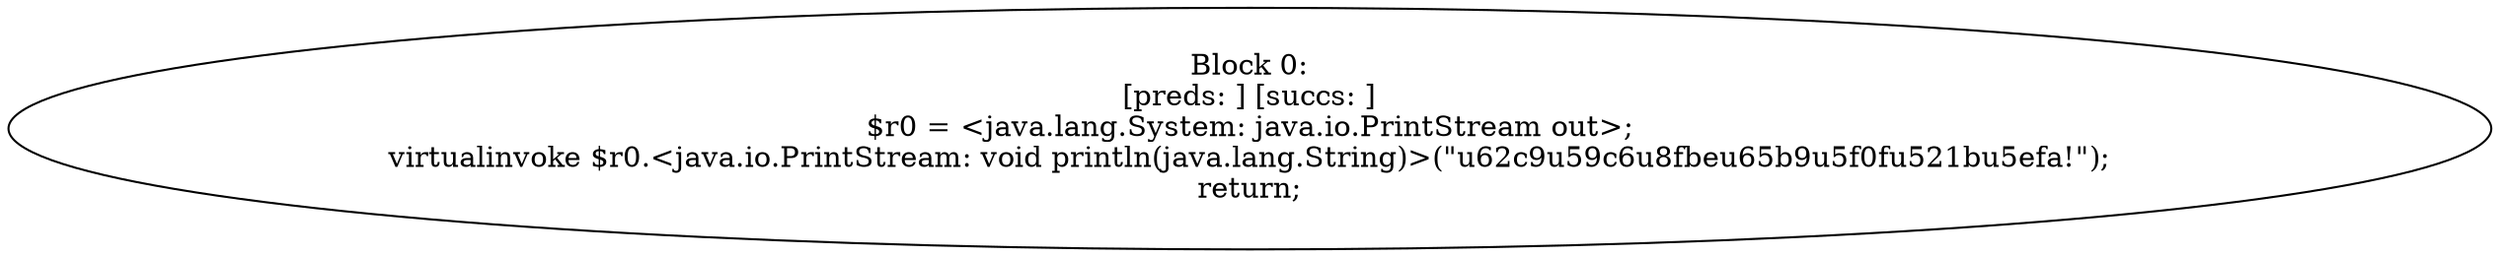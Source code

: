 digraph "unitGraph" {
    "Block 0:
[preds: ] [succs: ]
$r0 = <java.lang.System: java.io.PrintStream out>;
virtualinvoke $r0.<java.io.PrintStream: void println(java.lang.String)>(\"\u62c9\u59c6\u8fbe\u65b9\u5f0f\u521b\u5efa!\");
return;
"
}
